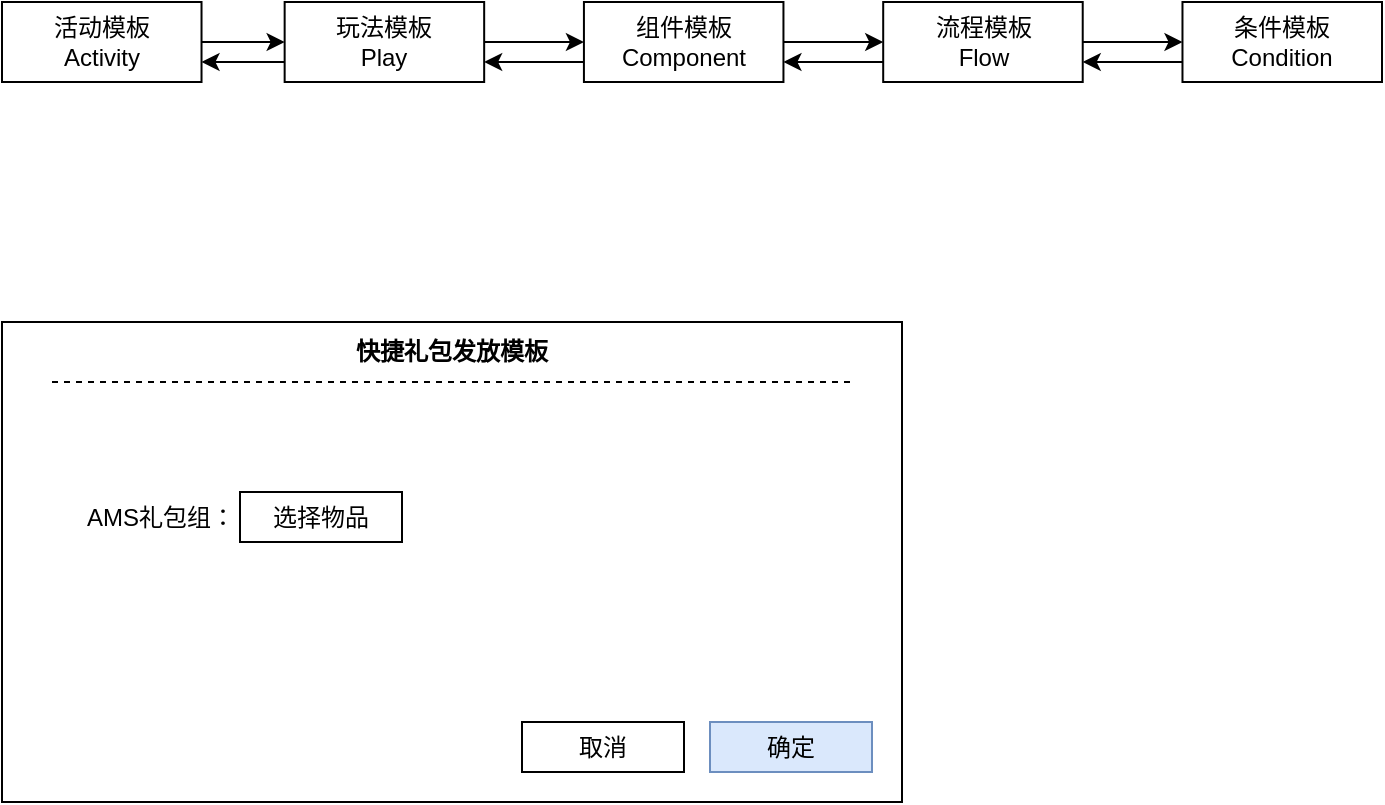 <mxfile version="24.3.0" type="github">
  <diagram name="Page-1" id="e4pIL1xa29q83adyyvEG">
    <mxGraphModel dx="2074" dy="1132" grid="1" gridSize="10" guides="1" tooltips="1" connect="1" arrows="1" fold="1" page="1" pageScale="1" pageWidth="827" pageHeight="1169" math="0" shadow="0">
      <root>
        <mxCell id="0" />
        <mxCell id="1" parent="0" />
        <mxCell id="SsCB2gfehMCw0Q65hexM-17" value="" style="group" vertex="1" connectable="0" parent="1">
          <mxGeometry x="60" y="170" width="690" height="40" as="geometry" />
        </mxCell>
        <mxCell id="SsCB2gfehMCw0Q65hexM-3" style="edgeStyle=orthogonalEdgeStyle;rounded=0;orthogonalLoop=1;jettySize=auto;html=1;exitX=1;exitY=0.5;exitDx=0;exitDy=0;" edge="1" parent="SsCB2gfehMCw0Q65hexM-17" source="SsCB2gfehMCw0Q65hexM-1" target="SsCB2gfehMCw0Q65hexM-2">
          <mxGeometry relative="1" as="geometry" />
        </mxCell>
        <mxCell id="SsCB2gfehMCw0Q65hexM-1" value="活动模板&lt;div&gt;Activity&lt;/div&gt;" style="rounded=0;whiteSpace=wrap;html=1;" vertex="1" parent="SsCB2gfehMCw0Q65hexM-17">
          <mxGeometry width="99.759" height="40" as="geometry" />
        </mxCell>
        <mxCell id="SsCB2gfehMCw0Q65hexM-5" style="edgeStyle=orthogonalEdgeStyle;rounded=0;orthogonalLoop=1;jettySize=auto;html=1;exitX=1;exitY=0.5;exitDx=0;exitDy=0;" edge="1" parent="SsCB2gfehMCw0Q65hexM-17" source="SsCB2gfehMCw0Q65hexM-2" target="SsCB2gfehMCw0Q65hexM-4">
          <mxGeometry relative="1" as="geometry" />
        </mxCell>
        <mxCell id="SsCB2gfehMCw0Q65hexM-16" style="edgeStyle=orthogonalEdgeStyle;rounded=0;orthogonalLoop=1;jettySize=auto;html=1;exitX=0;exitY=0.75;exitDx=0;exitDy=0;entryX=1;entryY=0.75;entryDx=0;entryDy=0;" edge="1" parent="SsCB2gfehMCw0Q65hexM-17" source="SsCB2gfehMCw0Q65hexM-2" target="SsCB2gfehMCw0Q65hexM-1">
          <mxGeometry relative="1" as="geometry" />
        </mxCell>
        <mxCell id="SsCB2gfehMCw0Q65hexM-2" value="玩法模板&lt;div&gt;Play&lt;/div&gt;" style="rounded=0;whiteSpace=wrap;html=1;" vertex="1" parent="SsCB2gfehMCw0Q65hexM-17">
          <mxGeometry x="141.325" width="99.759" height="40" as="geometry" />
        </mxCell>
        <mxCell id="SsCB2gfehMCw0Q65hexM-7" style="edgeStyle=orthogonalEdgeStyle;rounded=0;orthogonalLoop=1;jettySize=auto;html=1;exitX=1;exitY=0.5;exitDx=0;exitDy=0;" edge="1" parent="SsCB2gfehMCw0Q65hexM-17" source="SsCB2gfehMCw0Q65hexM-4" target="SsCB2gfehMCw0Q65hexM-6">
          <mxGeometry relative="1" as="geometry" />
        </mxCell>
        <mxCell id="SsCB2gfehMCw0Q65hexM-15" style="edgeStyle=orthogonalEdgeStyle;rounded=0;orthogonalLoop=1;jettySize=auto;html=1;exitX=0;exitY=0.75;exitDx=0;exitDy=0;entryX=1;entryY=0.75;entryDx=0;entryDy=0;" edge="1" parent="SsCB2gfehMCw0Q65hexM-17" source="SsCB2gfehMCw0Q65hexM-4" target="SsCB2gfehMCw0Q65hexM-2">
          <mxGeometry relative="1" as="geometry" />
        </mxCell>
        <mxCell id="SsCB2gfehMCw0Q65hexM-4" value="组件模板&lt;div&gt;Component&lt;/div&gt;" style="rounded=0;whiteSpace=wrap;html=1;" vertex="1" parent="SsCB2gfehMCw0Q65hexM-17">
          <mxGeometry x="290.964" width="99.759" height="40" as="geometry" />
        </mxCell>
        <mxCell id="SsCB2gfehMCw0Q65hexM-9" style="edgeStyle=orthogonalEdgeStyle;rounded=0;orthogonalLoop=1;jettySize=auto;html=1;exitX=1;exitY=0.5;exitDx=0;exitDy=0;" edge="1" parent="SsCB2gfehMCw0Q65hexM-17" source="SsCB2gfehMCw0Q65hexM-6" target="SsCB2gfehMCw0Q65hexM-8">
          <mxGeometry relative="1" as="geometry" />
        </mxCell>
        <mxCell id="SsCB2gfehMCw0Q65hexM-14" style="edgeStyle=orthogonalEdgeStyle;rounded=0;orthogonalLoop=1;jettySize=auto;html=1;exitX=0;exitY=0.75;exitDx=0;exitDy=0;entryX=1;entryY=0.75;entryDx=0;entryDy=0;" edge="1" parent="SsCB2gfehMCw0Q65hexM-17" source="SsCB2gfehMCw0Q65hexM-6" target="SsCB2gfehMCw0Q65hexM-4">
          <mxGeometry relative="1" as="geometry" />
        </mxCell>
        <mxCell id="SsCB2gfehMCw0Q65hexM-6" value="流程模板&lt;div&gt;Flow&lt;/div&gt;" style="rounded=0;whiteSpace=wrap;html=1;" vertex="1" parent="SsCB2gfehMCw0Q65hexM-17">
          <mxGeometry x="440.602" width="99.759" height="40" as="geometry" />
        </mxCell>
        <mxCell id="SsCB2gfehMCw0Q65hexM-12" style="edgeStyle=orthogonalEdgeStyle;rounded=0;orthogonalLoop=1;jettySize=auto;html=1;exitX=0;exitY=0.75;exitDx=0;exitDy=0;entryX=1;entryY=0.75;entryDx=0;entryDy=0;" edge="1" parent="SsCB2gfehMCw0Q65hexM-17" source="SsCB2gfehMCw0Q65hexM-8" target="SsCB2gfehMCw0Q65hexM-6">
          <mxGeometry relative="1" as="geometry" />
        </mxCell>
        <mxCell id="SsCB2gfehMCw0Q65hexM-8" value="条件模板&lt;div&gt;Condition&lt;/div&gt;" style="rounded=0;whiteSpace=wrap;html=1;" vertex="1" parent="SsCB2gfehMCw0Q65hexM-17">
          <mxGeometry x="590.241" width="99.759" height="40" as="geometry" />
        </mxCell>
        <mxCell id="SsCB2gfehMCw0Q65hexM-18" value="" style="rounded=0;whiteSpace=wrap;html=1;" vertex="1" parent="1">
          <mxGeometry x="60" y="330" width="450" height="240" as="geometry" />
        </mxCell>
        <mxCell id="SsCB2gfehMCw0Q65hexM-19" value="选择物品" style="rounded=0;whiteSpace=wrap;html=1;" vertex="1" parent="1">
          <mxGeometry x="179" y="415" width="81" height="25" as="geometry" />
        </mxCell>
        <mxCell id="SsCB2gfehMCw0Q65hexM-21" value="AMS礼包组：" style="text;html=1;align=center;verticalAlign=middle;whiteSpace=wrap;rounded=0;" vertex="1" parent="1">
          <mxGeometry x="100" y="412.5" width="79" height="30" as="geometry" />
        </mxCell>
        <mxCell id="SsCB2gfehMCw0Q65hexM-23" value="确定" style="rounded=0;whiteSpace=wrap;html=1;fillColor=#dae8fc;strokeColor=#6c8ebf;" vertex="1" parent="1">
          <mxGeometry x="414" y="530" width="81" height="25" as="geometry" />
        </mxCell>
        <mxCell id="SsCB2gfehMCw0Q65hexM-24" value="取消" style="rounded=0;whiteSpace=wrap;html=1;" vertex="1" parent="1">
          <mxGeometry x="320" y="530" width="81" height="25" as="geometry" />
        </mxCell>
        <mxCell id="SsCB2gfehMCw0Q65hexM-25" value="快捷礼包发放模板" style="text;html=1;align=center;verticalAlign=middle;whiteSpace=wrap;rounded=0;fontStyle=1" vertex="1" parent="1">
          <mxGeometry x="215" y="330" width="140" height="30" as="geometry" />
        </mxCell>
        <mxCell id="SsCB2gfehMCw0Q65hexM-26" value="" style="endArrow=none;dashed=1;html=1;rounded=0;" edge="1" parent="1">
          <mxGeometry width="50" height="50" relative="1" as="geometry">
            <mxPoint x="85" y="360" as="sourcePoint" />
            <mxPoint x="485" y="360" as="targetPoint" />
          </mxGeometry>
        </mxCell>
      </root>
    </mxGraphModel>
  </diagram>
</mxfile>
